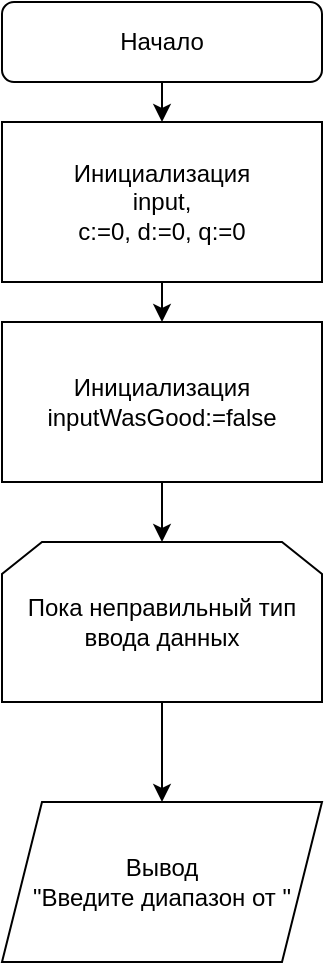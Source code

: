 <mxfile version="14.4.8" type="github">
  <diagram id="j850rsy9zMjjg5aDE9rX" name="Page-1">
    <mxGraphModel dx="1038" dy="580" grid="1" gridSize="10" guides="1" tooltips="1" connect="1" arrows="1" fold="1" page="1" pageScale="1" pageWidth="827" pageHeight="1169" math="0" shadow="0">
      <root>
        <mxCell id="0" />
        <mxCell id="1" parent="0" />
        <mxCell id="yiYiCe4EvvSNOmWsxo8L-3" value="Начало" style="rounded=1;whiteSpace=wrap;html=1;" vertex="1" parent="1">
          <mxGeometry x="320" y="40" width="160" height="40" as="geometry" />
        </mxCell>
        <mxCell id="yiYiCe4EvvSNOmWsxo8L-4" value="" style="endArrow=classic;html=1;exitX=0.5;exitY=1;exitDx=0;exitDy=0;entryX=0.5;entryY=0;entryDx=0;entryDy=0;" edge="1" parent="1" source="yiYiCe4EvvSNOmWsxo8L-3" target="yiYiCe4EvvSNOmWsxo8L-5">
          <mxGeometry width="50" height="50" relative="1" as="geometry">
            <mxPoint x="390" y="250" as="sourcePoint" />
            <mxPoint x="400" y="100" as="targetPoint" />
          </mxGeometry>
        </mxCell>
        <mxCell id="yiYiCe4EvvSNOmWsxo8L-5" value="Инициализация&lt;br&gt;input,&lt;br&gt;c:=0, d:=0, q:=0" style="rounded=0;whiteSpace=wrap;html=1;" vertex="1" parent="1">
          <mxGeometry x="320" y="100" width="160" height="80" as="geometry" />
        </mxCell>
        <mxCell id="yiYiCe4EvvSNOmWsxo8L-7" value="" style="endArrow=classic;html=1;exitX=0.5;exitY=1;exitDx=0;exitDy=0;entryX=0.5;entryY=0;entryDx=0;entryDy=0;" edge="1" parent="1" source="yiYiCe4EvvSNOmWsxo8L-5" target="yiYiCe4EvvSNOmWsxo8L-9">
          <mxGeometry width="50" height="50" relative="1" as="geometry">
            <mxPoint x="390" y="230" as="sourcePoint" />
            <mxPoint x="400" y="200" as="targetPoint" />
          </mxGeometry>
        </mxCell>
        <mxCell id="yiYiCe4EvvSNOmWsxo8L-9" value="Инициализация&lt;br&gt;inputWasGood:=false" style="rounded=0;whiteSpace=wrap;html=1;" vertex="1" parent="1">
          <mxGeometry x="320" y="200" width="160" height="80" as="geometry" />
        </mxCell>
        <mxCell id="yiYiCe4EvvSNOmWsxo8L-10" value="Пока неправильный тип ввода данных" style="shape=loopLimit;whiteSpace=wrap;html=1;" vertex="1" parent="1">
          <mxGeometry x="320" y="310" width="160" height="80" as="geometry" />
        </mxCell>
        <mxCell id="yiYiCe4EvvSNOmWsxo8L-11" value="" style="endArrow=classic;html=1;exitX=0.5;exitY=1;exitDx=0;exitDy=0;entryX=0.5;entryY=0;entryDx=0;entryDy=0;" edge="1" parent="1" source="yiYiCe4EvvSNOmWsxo8L-9" target="yiYiCe4EvvSNOmWsxo8L-10">
          <mxGeometry width="50" height="50" relative="1" as="geometry">
            <mxPoint x="390" y="320" as="sourcePoint" />
            <mxPoint x="610" y="330" as="targetPoint" />
          </mxGeometry>
        </mxCell>
        <mxCell id="yiYiCe4EvvSNOmWsxo8L-12" value="Вывод&lt;br&gt;&quot;Введите диапазон от &quot;" style="shape=parallelogram;perimeter=parallelogramPerimeter;whiteSpace=wrap;html=1;fixedSize=1;" vertex="1" parent="1">
          <mxGeometry x="320" y="440" width="160" height="80" as="geometry" />
        </mxCell>
        <mxCell id="yiYiCe4EvvSNOmWsxo8L-13" value="" style="endArrow=classic;html=1;exitX=0.5;exitY=1;exitDx=0;exitDy=0;entryX=0.5;entryY=0;entryDx=0;entryDy=0;" edge="1" parent="1" source="yiYiCe4EvvSNOmWsxo8L-10" target="yiYiCe4EvvSNOmWsxo8L-12">
          <mxGeometry width="50" height="50" relative="1" as="geometry">
            <mxPoint x="390" y="500" as="sourcePoint" />
            <mxPoint x="440" y="450" as="targetPoint" />
          </mxGeometry>
        </mxCell>
      </root>
    </mxGraphModel>
  </diagram>
</mxfile>
